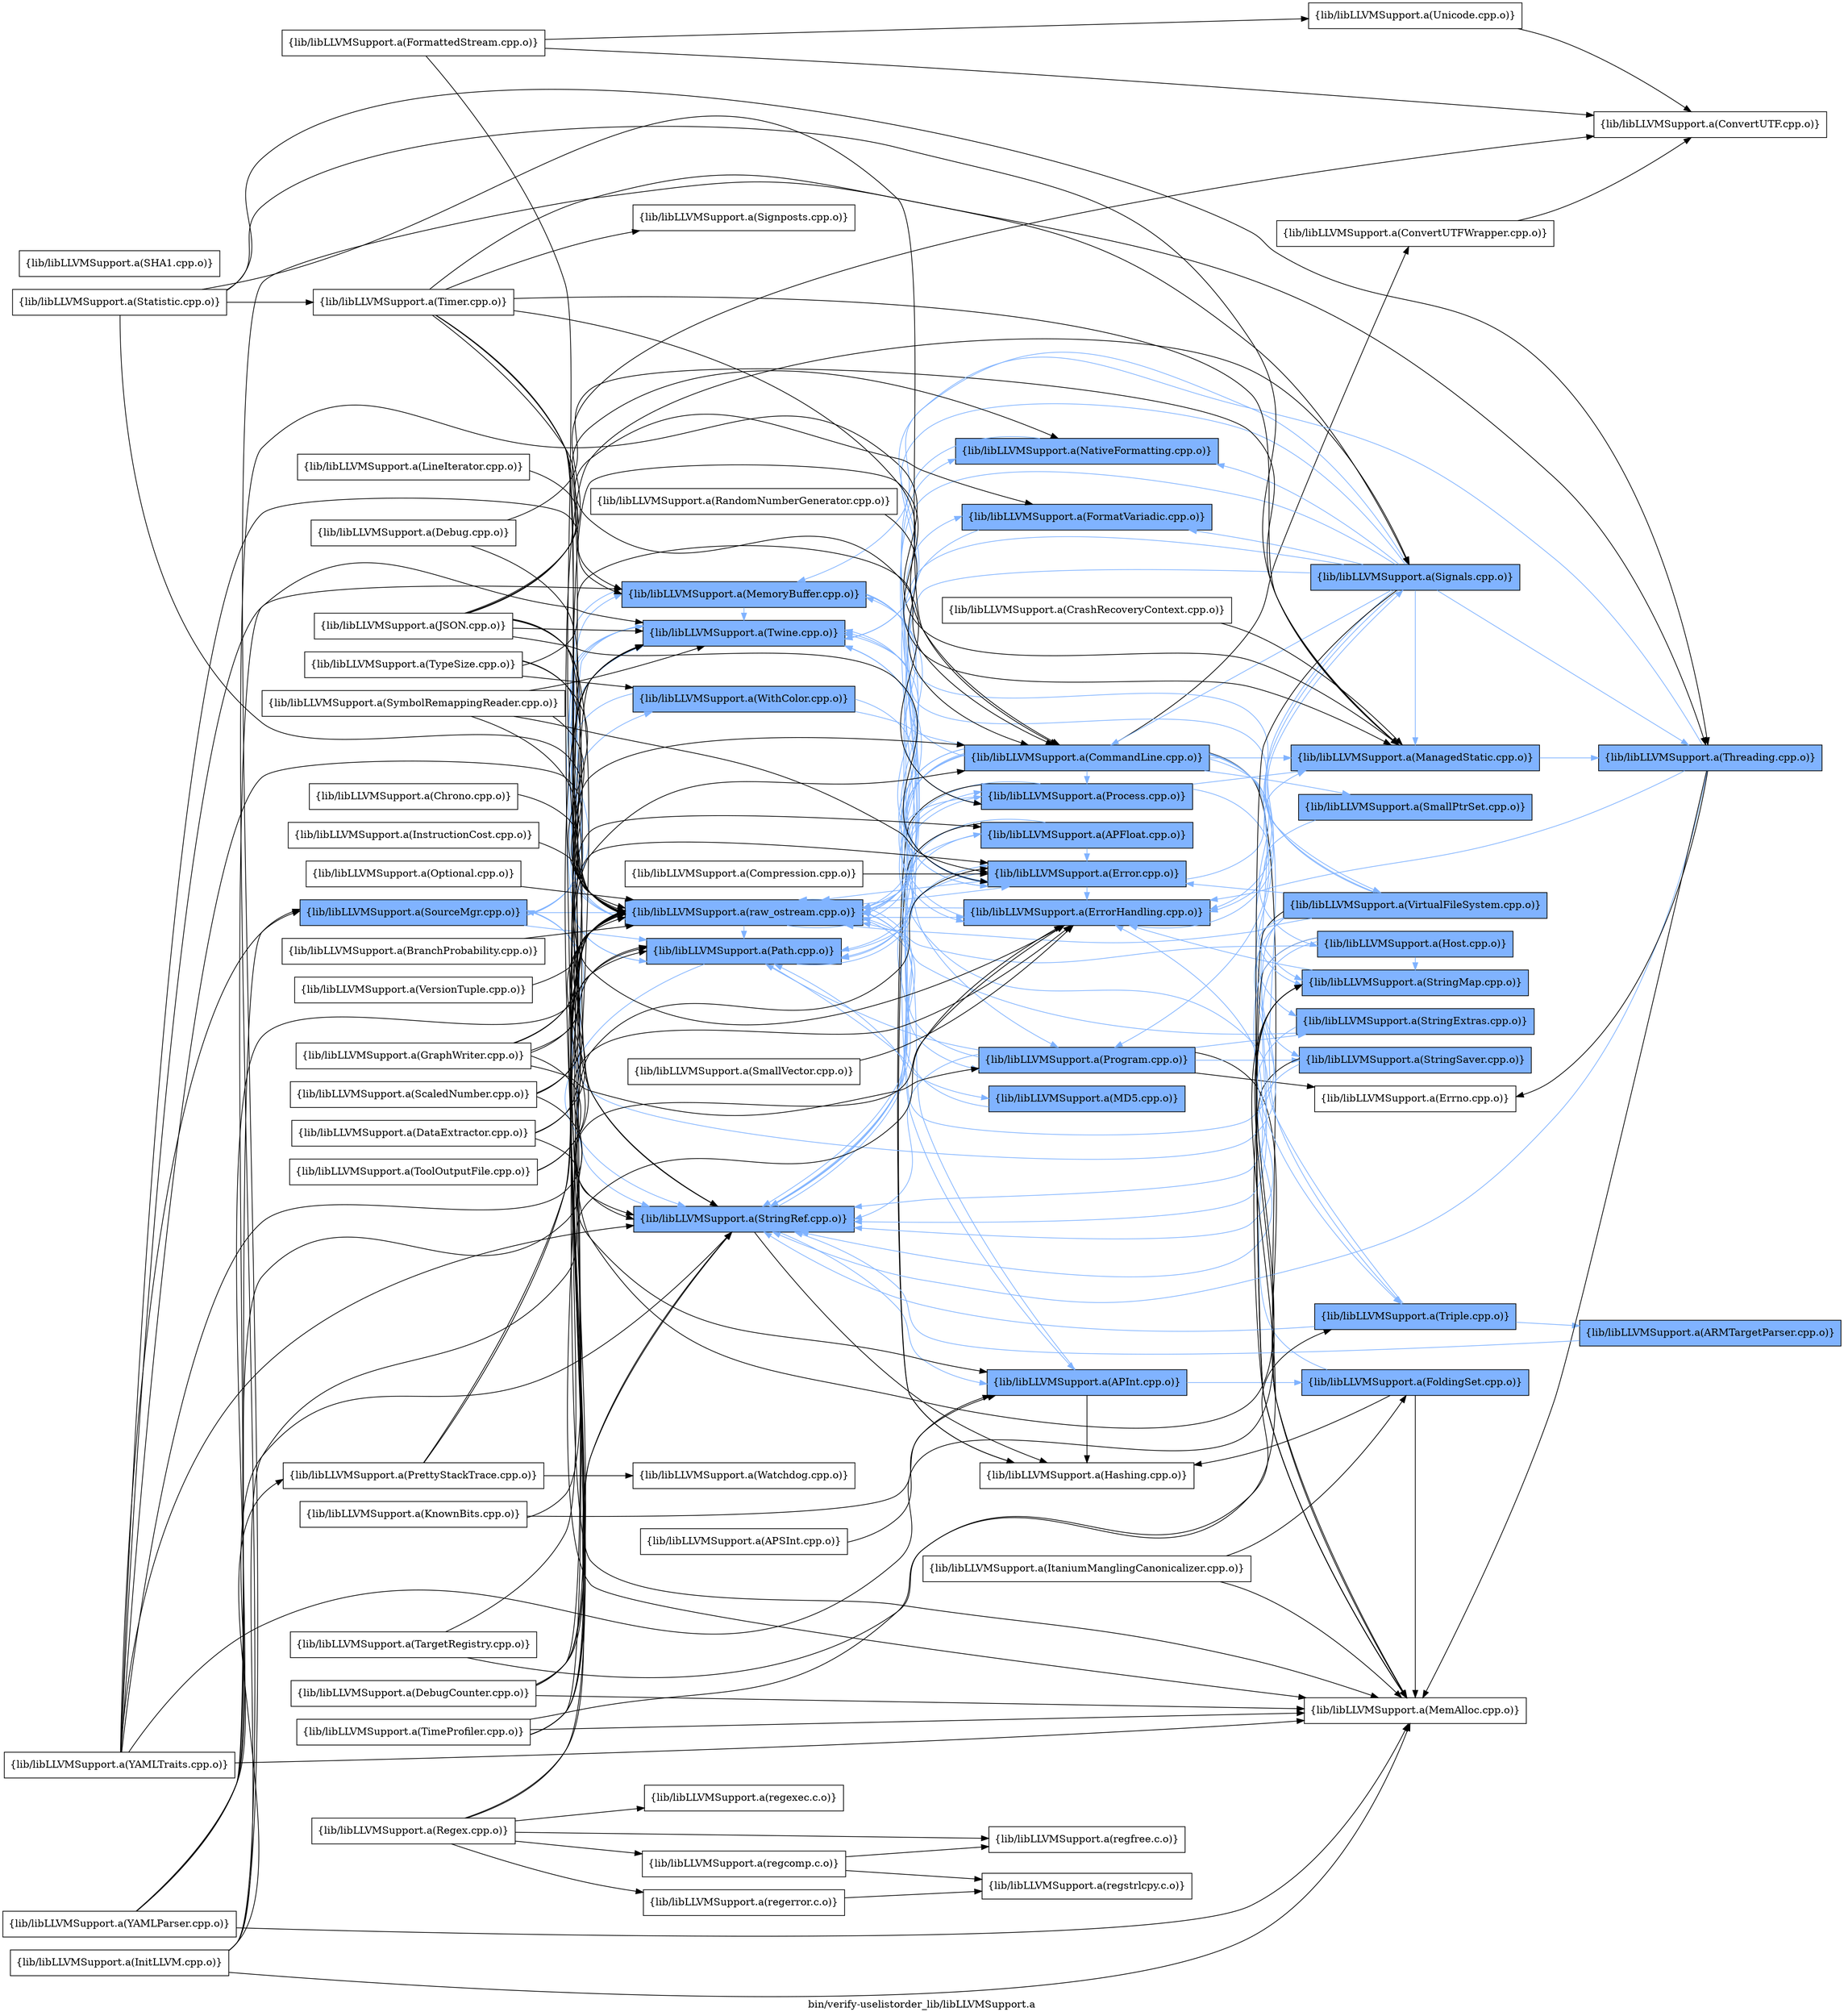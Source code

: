 digraph "bin/verify-uselistorder_lib/libLLVMSupport.a" {
	label="bin/verify-uselistorder_lib/libLLVMSupport.a";
	rankdir=LR;
	{ rank=same; Node0x555d178473b8;  }
	{ rank=same; Node0x555d178469b8; Node0x555d17847908; Node0x555d17843b78; Node0x555d17841b98; Node0x555d17842048; Node0x555d17846cd8;  }
	{ rank=same; Node0x555d1783ea38; Node0x555d17845b58; Node0x555d17847e08; Node0x555d17847818; Node0x555d17847f98; Node0x555d1783f0c8; Node0x555d17846968; Node0x555d17840a18; Node0x555d17840f18; Node0x555d1783f398; Node0x555d178401a8;  }
	{ rank=same; Node0x555d178479f8; Node0x555d178433f8; Node0x555d17847278; Node0x555d17847228; Node0x555d17847728; Node0x555d17840298; Node0x555d17847a48; Node0x555d17846738; Node0x555d1783f988; Node0x555d178452e8; Node0x555d17840f68; Node0x555d17846828; Node0x555d1783f488;  }
	{ rank=same; Node0x555d178473b8;  }
	{ rank=same; Node0x555d178469b8; Node0x555d17847908; Node0x555d17843b78; Node0x555d17841b98; Node0x555d17842048; Node0x555d17846cd8;  }
	{ rank=same; Node0x555d1783ea38; Node0x555d17845b58; Node0x555d17847e08; Node0x555d17847818; Node0x555d17847f98; Node0x555d1783f0c8; Node0x555d17846968; Node0x555d17840a18; Node0x555d17840f18; Node0x555d1783f398; Node0x555d178401a8;  }
	{ rank=same; Node0x555d178479f8; Node0x555d178433f8; Node0x555d17847278; Node0x555d17847228; Node0x555d17847728; Node0x555d17840298; Node0x555d17847a48; Node0x555d17846738; Node0x555d1783f988; Node0x555d178452e8; Node0x555d17840f68; Node0x555d17846828; Node0x555d1783f488;  }

	Node0x555d178473b8 [shape=record,shape=box,group=1,style=filled,fillcolor="0.600000 0.5 1",label="{lib/libLLVMSupport.a(SourceMgr.cpp.o)}"];
	Node0x555d178473b8 -> Node0x555d178469b8[color="0.600000 0.5 1"];
	Node0x555d178473b8 -> Node0x555d17847908[color="0.600000 0.5 1"];
	Node0x555d178473b8 -> Node0x555d17843b78[color="0.600000 0.5 1"];
	Node0x555d178473b8 -> Node0x555d17841b98[color="0.600000 0.5 1"];
	Node0x555d178473b8 -> Node0x555d17842048[color="0.600000 0.5 1"];
	Node0x555d178473b8 -> Node0x555d17846cd8[color="0.600000 0.5 1"];
	Node0x555d17846968 [shape=record,shape=box,group=1,style=filled,fillcolor="0.600000 0.5 1",label="{lib/libLLVMSupport.a(CommandLine.cpp.o)}"];
	Node0x555d17846968 -> Node0x555d17847a48[color="0.600000 0.5 1"];
	Node0x555d17846968 -> Node0x555d17846738;
	Node0x555d17846968 -> Node0x555d1783ea38[color="0.600000 0.5 1"];
	Node0x555d17846968 -> Node0x555d17840f18[color="0.600000 0.5 1"];
	Node0x555d17846968 -> Node0x555d178479f8[color="0.600000 0.5 1"];
	Node0x555d17846968 -> Node0x555d17847278;
	Node0x555d17846968 -> Node0x555d1783f988[color="0.600000 0.5 1"];
	Node0x555d17846968 -> Node0x555d17847228[color="0.600000 0.5 1"];
	Node0x555d17846968 -> Node0x555d17847908[color="0.600000 0.5 1"];
	Node0x555d17846968 -> Node0x555d178452e8[color="0.600000 0.5 1"];
	Node0x555d17846968 -> Node0x555d17843b78[color="0.600000 0.5 1"];
	Node0x555d17846968 -> Node0x555d17840f68[color="0.600000 0.5 1"];
	Node0x555d17846968 -> Node0x555d17842048[color="0.600000 0.5 1"];
	Node0x555d17846968 -> Node0x555d17846828[color="0.600000 0.5 1"];
	Node0x555d17846968 -> Node0x555d17846cd8[color="0.600000 0.5 1"];
	Node0x555d17846968 -> Node0x555d17845b58[color="0.600000 0.5 1"];
	Node0x555d178406f8 [shape=record,shape=box,group=0,label="{lib/libLLVMSupport.a(Debug.cpp.o)}"];
	Node0x555d178406f8 -> Node0x555d178479f8;
	Node0x555d178406f8 -> Node0x555d17842048;
	Node0x555d1783ea38 [shape=record,shape=box,group=1,style=filled,fillcolor="0.600000 0.5 1",label="{lib/libLLVMSupport.a(Error.cpp.o)}"];
	Node0x555d1783ea38 -> Node0x555d17840f18[color="0.600000 0.5 1"];
	Node0x555d1783ea38 -> Node0x555d178479f8[color="0.600000 0.5 1"];
	Node0x555d1783ea38 -> Node0x555d17843b78[color="0.600000 0.5 1"];
	Node0x555d1783ea38 -> Node0x555d17842048[color="0.600000 0.5 1"];
	Node0x555d17840f18 [shape=record,shape=box,group=1,style=filled,fillcolor="0.600000 0.5 1",label="{lib/libLLVMSupport.a(ErrorHandling.cpp.o)}"];
	Node0x555d17840f18 -> Node0x555d17843b78[color="0.600000 0.5 1"];
	Node0x555d17840f18 -> Node0x555d17842048[color="0.600000 0.5 1"];
	Node0x555d17840f18 -> Node0x555d1783f488[color="0.600000 0.5 1"];
	Node0x555d1783e9e8 [shape=record,shape=box,group=0,label="{lib/libLLVMSupport.a(InitLLVM.cpp.o)}"];
	Node0x555d1783e9e8 -> Node0x555d1783fd98;
	Node0x555d1783e9e8 -> Node0x555d17840f18;
	Node0x555d1783e9e8 -> Node0x555d178479f8;
	Node0x555d1783e9e8 -> Node0x555d17847278;
	Node0x555d1783e9e8 -> Node0x555d1783f488;
	Node0x555d17847278 [shape=record,shape=box,group=0,label="{lib/libLLVMSupport.a(MemAlloc.cpp.o)}"];
	Node0x555d178469b8 [shape=record,shape=box,group=1,style=filled,fillcolor="0.600000 0.5 1",label="{lib/libLLVMSupport.a(MemoryBuffer.cpp.o)}"];
	Node0x555d178469b8 -> Node0x555d1783ea38[color="0.600000 0.5 1"];
	Node0x555d178469b8 -> Node0x555d17843b78[color="0.600000 0.5 1"];
	Node0x555d178469b8 -> Node0x555d17846cd8[color="0.600000 0.5 1"];
	Node0x555d178469b8 -> Node0x555d17845b58[color="0.600000 0.5 1"];
	Node0x555d178469b8 -> Node0x555d17847e08[color="0.600000 0.5 1"];
	Node0x555d17843b78 [shape=record,shape=box,group=1,style=filled,fillcolor="0.600000 0.5 1",label="{lib/libLLVMSupport.a(Twine.cpp.o)}"];
	Node0x555d17843b78 -> Node0x555d17842048[color="0.600000 0.5 1"];
	Node0x555d17842048 [shape=record,shape=box,group=1,style=filled,fillcolor="0.600000 0.5 1",label="{lib/libLLVMSupport.a(raw_ostream.cpp.o)}"];
	Node0x555d17842048 -> Node0x555d17840a18[color="0.600000 0.5 1"];
	Node0x555d17842048 -> Node0x555d1783ea38[color="0.600000 0.5 1"];
	Node0x555d17842048 -> Node0x555d17840f18[color="0.600000 0.5 1"];
	Node0x555d17842048 -> Node0x555d1783f398[color="0.600000 0.5 1"];
	Node0x555d17842048 -> Node0x555d17843b78[color="0.600000 0.5 1"];
	Node0x555d17842048 -> Node0x555d17846cd8[color="0.600000 0.5 1"];
	Node0x555d17842048 -> Node0x555d17845b58[color="0.600000 0.5 1"];
	Node0x555d17842048 -> Node0x555d17847e08[color="0.600000 0.5 1"];
	Node0x555d17846cd8 [shape=record,shape=box,group=1,style=filled,fillcolor="0.600000 0.5 1",label="{lib/libLLVMSupport.a(Path.cpp.o)}"];
	Node0x555d17846cd8 -> Node0x555d178401a8[color="0.600000 0.5 1"];
	Node0x555d17846cd8 -> Node0x555d1783ea38[color="0.600000 0.5 1"];
	Node0x555d17846cd8 -> Node0x555d17847908[color="0.600000 0.5 1"];
	Node0x555d17846cd8 -> Node0x555d17843b78[color="0.600000 0.5 1"];
	Node0x555d17846cd8 -> Node0x555d17845b58[color="0.600000 0.5 1"];
	Node0x555d17847818 [shape=record,shape=box,group=1,style=filled,fillcolor="0.600000 0.5 1",label="{lib/libLLVMSupport.a(APFloat.cpp.o)}"];
	Node0x555d17847818 -> Node0x555d17847f98[color="0.600000 0.5 1"];
	Node0x555d17847818 -> Node0x555d1783ea38[color="0.600000 0.5 1"];
	Node0x555d17847818 -> Node0x555d1783f0c8;
	Node0x555d17847818 -> Node0x555d17847908[color="0.600000 0.5 1"];
	Node0x555d17847818 -> Node0x555d17842048[color="0.600000 0.5 1"];
	Node0x555d17847f98 [shape=record,shape=box,group=1,style=filled,fillcolor="0.600000 0.5 1",label="{lib/libLLVMSupport.a(APInt.cpp.o)}"];
	Node0x555d17847f98 -> Node0x555d17840298[color="0.600000 0.5 1"];
	Node0x555d17847f98 -> Node0x555d1783f0c8;
	Node0x555d17847f98 -> Node0x555d17842048[color="0.600000 0.5 1"];
	Node0x555d17847c28 [shape=record,shape=box,group=0,label="{lib/libLLVMSupport.a(APSInt.cpp.o)}"];
	Node0x555d17847c28 -> Node0x555d17847f98;
	Node0x555d178401a8 [shape=record,shape=box,group=1,style=filled,fillcolor="0.600000 0.5 1",label="{lib/libLLVMSupport.a(MD5.cpp.o)}"];
	Node0x555d178401a8 -> Node0x555d17842048[color="0.600000 0.5 1"];
	Node0x555d17847a48 [shape=record,shape=box,group=1,style=filled,fillcolor="0.600000 0.5 1",label="{lib/libLLVMSupport.a(SmallPtrSet.cpp.o)}"];
	Node0x555d17847a48 -> Node0x555d17840f18[color="0.600000 0.5 1"];
	Node0x555d1783f988 [shape=record,shape=box,group=1,style=filled,fillcolor="0.600000 0.5 1",label="{lib/libLLVMSupport.a(StringMap.cpp.o)}"];
	Node0x555d1783f988 -> Node0x555d17840f18[color="0.600000 0.5 1"];
	Node0x555d17847228 [shape=record,shape=box,group=1,style=filled,fillcolor="0.600000 0.5 1",label="{lib/libLLVMSupport.a(StringSaver.cpp.o)}"];
	Node0x555d17847228 -> Node0x555d17847278;
	Node0x555d17847228 -> Node0x555d17847908[color="0.600000 0.5 1"];
	Node0x555d178459c8 [shape=record,shape=box,group=0,label="{lib/libLLVMSupport.a(TypeSize.cpp.o)}"];
	Node0x555d178459c8 -> Node0x555d17846968;
	Node0x555d178459c8 -> Node0x555d17840f18;
	Node0x555d178459c8 -> Node0x555d17841b98;
	Node0x555d178459c8 -> Node0x555d17842048;
	Node0x555d178479f8 [shape=record,shape=box,group=1,style=filled,fillcolor="0.600000 0.5 1",label="{lib/libLLVMSupport.a(ManagedStatic.cpp.o)}"];
	Node0x555d178479f8 -> Node0x555d17840978[color="0.600000 0.5 1"];
	Node0x555d178452e8 [shape=record,shape=box,group=1,style=filled,fillcolor="0.600000 0.5 1",label="{lib/libLLVMSupport.a(Triple.cpp.o)}"];
	Node0x555d178452e8 -> Node0x555d17847908[color="0.600000 0.5 1"];
	Node0x555d178452e8 -> Node0x555d17843308[color="0.600000 0.5 1"];
	Node0x555d178452e8 -> Node0x555d17843b78[color="0.600000 0.5 1"];
	Node0x555d17846328 [shape=record,shape=box,group=0,label="{lib/libLLVMSupport.a(SHA1.cpp.o)}"];
	Node0x555d17847908 [shape=record,shape=box,group=1,style=filled,fillcolor="0.600000 0.5 1",label="{lib/libLLVMSupport.a(StringRef.cpp.o)}"];
	Node0x555d17847908 -> Node0x555d17847818[color="0.600000 0.5 1"];
	Node0x555d17847908 -> Node0x555d17847f98[color="0.600000 0.5 1"];
	Node0x555d17847908 -> Node0x555d1783ea38[color="0.600000 0.5 1"];
	Node0x555d17847908 -> Node0x555d1783f0c8;
	Node0x555d1783e858 [shape=record,shape=box,group=0,label="{lib/libLLVMSupport.a(TargetRegistry.cpp.o)}"];
	Node0x555d1783e858 -> Node0x555d178452e8;
	Node0x555d1783e858 -> Node0x555d17842048;
	Node0x555d178433f8 [shape=record,shape=box,group=1,style=filled,fillcolor="0.600000 0.5 1",label="{lib/libLLVMSupport.a(StringExtras.cpp.o)}"];
	Node0x555d178433f8 -> Node0x555d17847908[color="0.600000 0.5 1"];
	Node0x555d178433f8 -> Node0x555d17842048[color="0.600000 0.5 1"];
	Node0x555d17840068 [shape=record,shape=box,group=0,label="{lib/libLLVMSupport.a(FormattedStream.cpp.o)}"];
	Node0x555d17840068 -> Node0x555d1783fa78;
	Node0x555d17840068 -> Node0x555d178411e8;
	Node0x555d17840068 -> Node0x555d17842048;
	Node0x555d17840298 [shape=record,shape=box,group=1,style=filled,fillcolor="0.600000 0.5 1",label="{lib/libLLVMSupport.a(FoldingSet.cpp.o)}"];
	Node0x555d17840298 -> Node0x555d17840f18[color="0.600000 0.5 1"];
	Node0x555d17840298 -> Node0x555d1783f0c8;
	Node0x555d17840298 -> Node0x555d17847278;
	Node0x555d17846b48 [shape=record,shape=box,group=0,label="{lib/libLLVMSupport.a(Regex.cpp.o)}"];
	Node0x555d17846b48 -> Node0x555d17847908;
	Node0x555d17846b48 -> Node0x555d17843b78;
	Node0x555d17846b48 -> Node0x555d17842ae8;
	Node0x555d17846b48 -> Node0x555d1783e948;
	Node0x555d17846b48 -> Node0x555d1783f528;
	Node0x555d17846b48 -> Node0x555d1783edf8;
	Node0x555d1783f0c8 [shape=record,shape=box,group=0,label="{lib/libLLVMSupport.a(Hashing.cpp.o)}"];
	Node0x555d17840978 [shape=record,shape=box,group=1,style=filled,fillcolor="0.600000 0.5 1",label="{lib/libLLVMSupport.a(Threading.cpp.o)}"];
	Node0x555d17840978 -> Node0x555d17840f18[color="0.600000 0.5 1"];
	Node0x555d17840978 -> Node0x555d17847278;
	Node0x555d17840978 -> Node0x555d17847908[color="0.600000 0.5 1"];
	Node0x555d17840978 -> Node0x555d17843b78[color="0.600000 0.5 1"];
	Node0x555d17840978 -> Node0x555d17847728;
	Node0x555d1783fd98 [shape=record,shape=box,group=0,label="{lib/libLLVMSupport.a(PrettyStackTrace.cpp.o)}"];
	Node0x555d1783fd98 -> Node0x555d17842048;
	Node0x555d1783fd98 -> Node0x555d1783f488;
	Node0x555d1783fd98 -> Node0x555d1783fcf8;
	Node0x555d178467d8 [shape=record,shape=box,group=0,label="{lib/libLLVMSupport.a(Timer.cpp.o)}"];
	Node0x555d178467d8 -> Node0x555d17846968;
	Node0x555d178467d8 -> Node0x555d178479f8;
	Node0x555d178467d8 -> Node0x555d17847278;
	Node0x555d178467d8 -> Node0x555d1783f988;
	Node0x555d178467d8 -> Node0x555d17846d78;
	Node0x555d178467d8 -> Node0x555d17842048;
	Node0x555d178467d8 -> Node0x555d17845b58;
	Node0x555d178467d8 -> Node0x555d17840978;
	Node0x555d17840a18 [shape=record,shape=box,group=1,style=filled,fillcolor="0.600000 0.5 1",label="{lib/libLLVMSupport.a(NativeFormatting.cpp.o)}"];
	Node0x555d17840a18 -> Node0x555d17842048[color="0.600000 0.5 1"];
	Node0x555d1783f398 [shape=record,shape=box,group=1,style=filled,fillcolor="0.600000 0.5 1",label="{lib/libLLVMSupport.a(FormatVariadic.cpp.o)}"];
	Node0x555d1783f398 -> Node0x555d17847908[color="0.600000 0.5 1"];
	Node0x555d17845c48 [shape=record,shape=box,group=0,label="{lib/libLLVMSupport.a(Chrono.cpp.o)}"];
	Node0x555d17845c48 -> Node0x555d17842048;
	Node0x555d17846738 [shape=record,shape=box,group=0,label="{lib/libLLVMSupport.a(ConvertUTFWrapper.cpp.o)}"];
	Node0x555d17846738 -> Node0x555d1783fa78;
	Node0x555d17840f68 [shape=record,shape=box,group=1,style=filled,fillcolor="0.600000 0.5 1",label="{lib/libLLVMSupport.a(VirtualFileSystem.cpp.o)}"];
	Node0x555d17840f68 -> Node0x555d178473b8[color="0.600000 0.5 1"];
	Node0x555d17840f68 -> Node0x555d1783ea38[color="0.600000 0.5 1"];
	Node0x555d17840f68 -> Node0x555d17847278;
	Node0x555d17840f68 -> Node0x555d178469b8[color="0.600000 0.5 1"];
	Node0x555d17840f68 -> Node0x555d1783f988[color="0.600000 0.5 1"];
	Node0x555d17840f68 -> Node0x555d17847908[color="0.600000 0.5 1"];
	Node0x555d17840f68 -> Node0x555d17843b78[color="0.600000 0.5 1"];
	Node0x555d17840f68 -> Node0x555d17842048[color="0.600000 0.5 1"];
	Node0x555d17840f68 -> Node0x555d17846cd8[color="0.600000 0.5 1"];
	Node0x555d17846828 [shape=record,shape=box,group=1,style=filled,fillcolor="0.600000 0.5 1",label="{lib/libLLVMSupport.a(Host.cpp.o)}"];
	Node0x555d17846828 -> Node0x555d17847278;
	Node0x555d17846828 -> Node0x555d1783f988[color="0.600000 0.5 1"];
	Node0x555d17846828 -> Node0x555d17847908[color="0.600000 0.5 1"];
	Node0x555d17846828 -> Node0x555d178452e8[color="0.600000 0.5 1"];
	Node0x555d17846828 -> Node0x555d17842048[color="0.600000 0.5 1"];
	Node0x555d17845b58 [shape=record,shape=box,group=1,style=filled,fillcolor="0.600000 0.5 1",label="{lib/libLLVMSupport.a(Process.cpp.o)}"];
	Node0x555d17845b58 -> Node0x555d178433f8[color="0.600000 0.5 1"];
	Node0x555d17845b58 -> Node0x555d1783ea38[color="0.600000 0.5 1"];
	Node0x555d17845b58 -> Node0x555d1783f0c8;
	Node0x555d17845b58 -> Node0x555d178479f8[color="0.600000 0.5 1"];
	Node0x555d17845b58 -> Node0x555d17846cd8[color="0.600000 0.5 1"];
	Node0x555d1783fa78 [shape=record,shape=box,group=0,label="{lib/libLLVMSupport.a(ConvertUTF.cpp.o)}"];
	Node0x555d1783f488 [shape=record,shape=box,group=1,style=filled,fillcolor="0.600000 0.5 1",label="{lib/libLLVMSupport.a(Signals.cpp.o)}"];
	Node0x555d1783f488 -> Node0x555d17840a18[color="0.600000 0.5 1"];
	Node0x555d1783f488 -> Node0x555d17846968[color="0.600000 0.5 1"];
	Node0x555d1783f488 -> Node0x555d17840f18[color="0.600000 0.5 1"];
	Node0x555d1783f488 -> Node0x555d1783f398[color="0.600000 0.5 1"];
	Node0x555d1783f488 -> Node0x555d178479f8[color="0.600000 0.5 1"];
	Node0x555d1783f488 -> Node0x555d17847278;
	Node0x555d1783f488 -> Node0x555d178469b8[color="0.600000 0.5 1"];
	Node0x555d1783f488 -> Node0x555d17847908[color="0.600000 0.5 1"];
	Node0x555d1783f488 -> Node0x555d17843b78[color="0.600000 0.5 1"];
	Node0x555d1783f488 -> Node0x555d17842048[color="0.600000 0.5 1"];
	Node0x555d1783f488 -> Node0x555d17846cd8[color="0.600000 0.5 1"];
	Node0x555d1783f488 -> Node0x555d17847e08[color="0.600000 0.5 1"];
	Node0x555d1783f488 -> Node0x555d17840978[color="0.600000 0.5 1"];
	Node0x555d178411e8 [shape=record,shape=box,group=0,label="{lib/libLLVMSupport.a(Unicode.cpp.o)}"];
	Node0x555d178411e8 -> Node0x555d1783fa78;
	Node0x555d178481c8 [shape=record,shape=box,group=0,label="{lib/libLLVMSupport.a(InstructionCost.cpp.o)}"];
	Node0x555d178481c8 -> Node0x555d17842048;
	Node0x555d17847e08 [shape=record,shape=box,group=1,style=filled,fillcolor="0.600000 0.5 1",label="{lib/libLLVMSupport.a(Program.cpp.o)}"];
	Node0x555d17847e08 -> Node0x555d178433f8[color="0.600000 0.5 1"];
	Node0x555d17847e08 -> Node0x555d17847278;
	Node0x555d17847e08 -> Node0x555d17847228[color="0.600000 0.5 1"];
	Node0x555d17847e08 -> Node0x555d17847908[color="0.600000 0.5 1"];
	Node0x555d17847e08 -> Node0x555d17842048[color="0.600000 0.5 1"];
	Node0x555d17847e08 -> Node0x555d17846cd8[color="0.600000 0.5 1"];
	Node0x555d17847e08 -> Node0x555d17847728;
	Node0x555d1783fcf8 [shape=record,shape=box,group=0,label="{lib/libLLVMSupport.a(Watchdog.cpp.o)}"];
	Node0x555d17846918 [shape=record,shape=box,group=0,label="{lib/libLLVMSupport.a(RandomNumberGenerator.cpp.o)}"];
	Node0x555d17846918 -> Node0x555d17846968;
	Node0x555d17842ae8 [shape=record,shape=box,group=0,label="{lib/libLLVMSupport.a(regcomp.c.o)}"];
	Node0x555d17842ae8 -> Node0x555d1783edf8;
	Node0x555d17842ae8 -> Node0x555d1783fbb8;
	Node0x555d1783e948 [shape=record,shape=box,group=0,label="{lib/libLLVMSupport.a(regerror.c.o)}"];
	Node0x555d1783e948 -> Node0x555d1783fbb8;
	Node0x555d1783f528 [shape=record,shape=box,group=0,label="{lib/libLLVMSupport.a(regexec.c.o)}"];
	Node0x555d1783edf8 [shape=record,shape=box,group=0,label="{lib/libLLVMSupport.a(regfree.c.o)}"];
	Node0x555d178470e8 [shape=record,shape=box,group=0,label="{lib/libLLVMSupport.a(SmallVector.cpp.o)}"];
	Node0x555d178470e8 -> Node0x555d17840f18;
	Node0x555d17841b98 [shape=record,shape=box,group=1,style=filled,fillcolor="0.600000 0.5 1",label="{lib/libLLVMSupport.a(WithColor.cpp.o)}"];
	Node0x555d17841b98 -> Node0x555d17846968[color="0.600000 0.5 1"];
	Node0x555d17841b98 -> Node0x555d1783ea38[color="0.600000 0.5 1"];
	Node0x555d17841b98 -> Node0x555d17842048[color="0.600000 0.5 1"];
	Node0x555d178445c8 [shape=record,shape=box,group=0,label="{lib/libLLVMSupport.a(Statistic.cpp.o)}"];
	Node0x555d178445c8 -> Node0x555d17846968;
	Node0x555d178445c8 -> Node0x555d178479f8;
	Node0x555d178445c8 -> Node0x555d178467d8;
	Node0x555d178445c8 -> Node0x555d17842048;
	Node0x555d178445c8 -> Node0x555d17840978;
	Node0x555d178480d8 [shape=record,shape=box,group=0,label="{lib/libLLVMSupport.a(TimeProfiler.cpp.o)}"];
	Node0x555d178480d8 -> Node0x555d1783ea38;
	Node0x555d178480d8 -> Node0x555d17847278;
	Node0x555d178480d8 -> Node0x555d1783f988;
	Node0x555d178480d8 -> Node0x555d17843b78;
	Node0x555d178480d8 -> Node0x555d17842048;
	Node0x555d178480d8 -> Node0x555d17846cd8;
	Node0x555d17846058 [shape=record,shape=box,group=0,label="{lib/libLLVMSupport.a(JSON.cpp.o)}"];
	Node0x555d17846058 -> Node0x555d17840a18;
	Node0x555d17846058 -> Node0x555d1783fa78;
	Node0x555d17846058 -> Node0x555d1783ea38;
	Node0x555d17846058 -> Node0x555d1783f398;
	Node0x555d17846058 -> Node0x555d17847278;
	Node0x555d17846058 -> Node0x555d17847908;
	Node0x555d17846058 -> Node0x555d17843b78;
	Node0x555d17846058 -> Node0x555d17842048;
	Node0x555d17846d78 [shape=record,shape=box,group=0,label="{lib/libLLVMSupport.a(Signposts.cpp.o)}"];
	Node0x555d17844c08 [shape=record,shape=box,group=0,label="{lib/libLLVMSupport.a(ToolOutputFile.cpp.o)}"];
	Node0x555d17844c08 -> Node0x555d17842048;
	Node0x555d17844c08 -> Node0x555d17846cd8;
	Node0x555d17843308 [shape=record,shape=box,group=1,style=filled,fillcolor="0.600000 0.5 1",label="{lib/libLLVMSupport.a(ARMTargetParser.cpp.o)}"];
	Node0x555d17843308 -> Node0x555d17847908[color="0.600000 0.5 1"];
	Node0x555d17842818 [shape=record,shape=box,group=0,label="{lib/libLLVMSupport.a(YAMLParser.cpp.o)}"];
	Node0x555d17842818 -> Node0x555d178473b8;
	Node0x555d17842818 -> Node0x555d17840f18;
	Node0x555d17842818 -> Node0x555d17847278;
	Node0x555d17842818 -> Node0x555d178469b8;
	Node0x555d17842818 -> Node0x555d17847908;
	Node0x555d17842818 -> Node0x555d17842048;
	Node0x555d1783fbb8 [shape=record,shape=box,group=0,label="{lib/libLLVMSupport.a(regstrlcpy.c.o)}"];
	Node0x555d17847bd8 [shape=record,shape=box,group=0,label="{lib/libLLVMSupport.a(CrashRecoveryContext.cpp.o)}"];
	Node0x555d17847bd8 -> Node0x555d178479f8;
	Node0x555d17847728 [shape=record,shape=box,group=0,label="{lib/libLLVMSupport.a(Errno.cpp.o)}"];
	Node0x555d17845248 [shape=record,shape=box,group=0,label="{lib/libLLVMSupport.a(KnownBits.cpp.o)}"];
	Node0x555d17845248 -> Node0x555d17847f98;
	Node0x555d17845248 -> Node0x555d17842048;
	Node0x555d17844488 [shape=record,shape=box,group=0,label="{lib/libLLVMSupport.a(Optional.cpp.o)}"];
	Node0x555d17844488 -> Node0x555d17842048;
	Node0x555d17846468 [shape=record,shape=box,group=0,label="{lib/libLLVMSupport.a(GraphWriter.cpp.o)}"];
	Node0x555d17846468 -> Node0x555d17846968;
	Node0x555d17846468 -> Node0x555d17847908;
	Node0x555d17846468 -> Node0x555d17843b78;
	Node0x555d17846468 -> Node0x555d17842048;
	Node0x555d17846468 -> Node0x555d17846cd8;
	Node0x555d17846468 -> Node0x555d17847e08;
	Node0x555d17840518 [shape=record,shape=box,group=0,label="{lib/libLLVMSupport.a(BranchProbability.cpp.o)}"];
	Node0x555d17840518 -> Node0x555d17842048;
	Node0x555d1783ea88 [shape=record,shape=box,group=0,label="{lib/libLLVMSupport.a(ScaledNumber.cpp.o)}"];
	Node0x555d1783ea88 -> Node0x555d17847818;
	Node0x555d1783ea88 -> Node0x555d17847f98;
	Node0x555d1783ea88 -> Node0x555d17842048;
	Node0x555d1783e5d8 [shape=record,shape=box,group=0,label="{lib/libLLVMSupport.a(DebugCounter.cpp.o)}"];
	Node0x555d1783e5d8 -> Node0x555d17846968;
	Node0x555d1783e5d8 -> Node0x555d178479f8;
	Node0x555d1783e5d8 -> Node0x555d17847278;
	Node0x555d1783e5d8 -> Node0x555d17847908;
	Node0x555d1783e5d8 -> Node0x555d17842048;
	Node0x555d17843f38 [shape=record,shape=box,group=0,label="{lib/libLLVMSupport.a(Compression.cpp.o)}"];
	Node0x555d17843f38 -> Node0x555d1783ea38;
	Node0x555d17844d98 [shape=record,shape=box,group=0,label="{lib/libLLVMSupport.a(ItaniumManglingCanonicalizer.cpp.o)}"];
	Node0x555d17844d98 -> Node0x555d17840298;
	Node0x555d17844d98 -> Node0x555d17847278;
	Node0x555d178464b8 [shape=record,shape=box,group=0,label="{lib/libLLVMSupport.a(LineIterator.cpp.o)}"];
	Node0x555d178464b8 -> Node0x555d178469b8;
	Node0x555d17846c88 [shape=record,shape=box,group=0,label="{lib/libLLVMSupport.a(SymbolRemappingReader.cpp.o)}"];
	Node0x555d17846c88 -> Node0x555d1783ea38;
	Node0x555d17846c88 -> Node0x555d17847908;
	Node0x555d17846c88 -> Node0x555d17843b78;
	Node0x555d17846c88 -> Node0x555d17842048;
	Node0x555d17844398 [shape=record,shape=box,group=0,label="{lib/libLLVMSupport.a(DataExtractor.cpp.o)}"];
	Node0x555d17844398 -> Node0x555d1783ea38;
	Node0x555d17844398 -> Node0x555d17847908;
	Node0x555d17844398 -> Node0x555d17842048;
	Node0x555d17844668 [shape=record,shape=box,group=0,label="{lib/libLLVMSupport.a(YAMLTraits.cpp.o)}"];
	Node0x555d17844668 -> Node0x555d178473b8;
	Node0x555d17844668 -> Node0x555d17840f18;
	Node0x555d17844668 -> Node0x555d17847278;
	Node0x555d17844668 -> Node0x555d178469b8;
	Node0x555d17844668 -> Node0x555d1783f988;
	Node0x555d17844668 -> Node0x555d17847908;
	Node0x555d17844668 -> Node0x555d17843b78;
	Node0x555d17844668 -> Node0x555d17842048;
	Node0x555d17843ad8 [shape=record,shape=box,group=0,label="{lib/libLLVMSupport.a(VersionTuple.cpp.o)}"];
	Node0x555d17843ad8 -> Node0x555d17842048;
}
